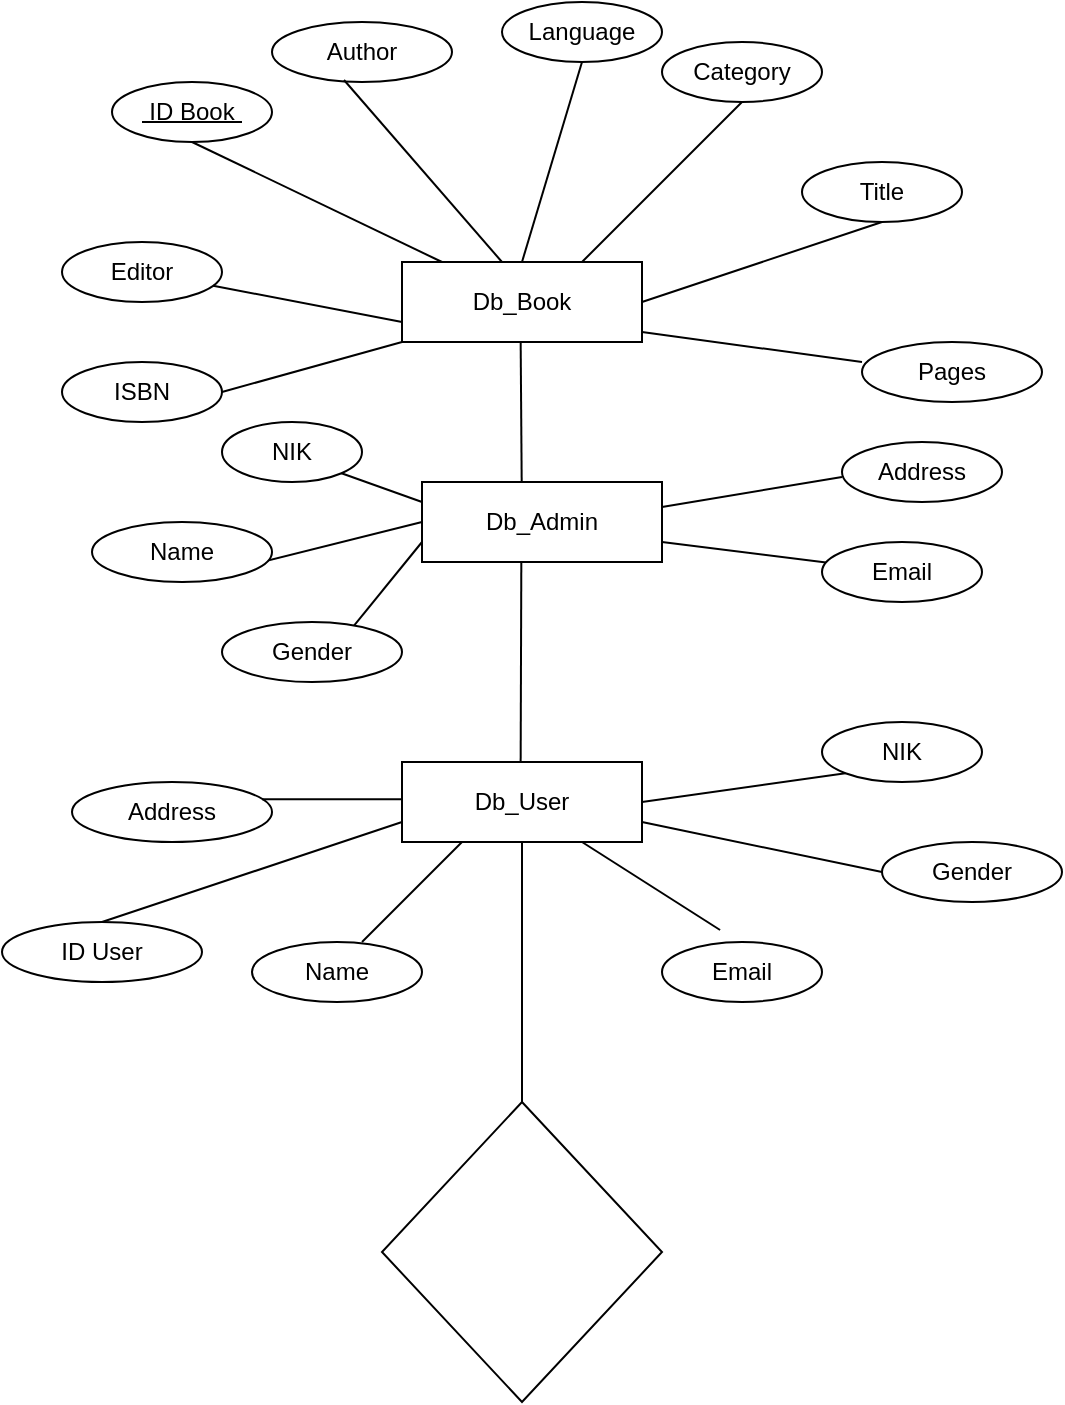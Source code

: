 <mxfile version="24.2.1" type="github">
  <diagram id="R2lEEEUBdFMjLlhIrx00" name="Page-1">
    <mxGraphModel dx="1483" dy="636" grid="1" gridSize="10" guides="1" tooltips="1" connect="1" arrows="1" fold="1" page="1" pageScale="1" pageWidth="850" pageHeight="1100" math="0" shadow="0" extFonts="Permanent Marker^https://fonts.googleapis.com/css?family=Permanent+Marker">
      <root>
        <mxCell id="0" />
        <mxCell id="1" parent="0" />
        <mxCell id="HTicSf9CymgbIxNVUdW1-2" value="Title" style="ellipse;whiteSpace=wrap;html=1;" vertex="1" parent="1">
          <mxGeometry x="690" y="100" width="80" height="30" as="geometry" />
        </mxCell>
        <mxCell id="HTicSf9CymgbIxNVUdW1-3" value="Author" style="ellipse;whiteSpace=wrap;html=1;" vertex="1" parent="1">
          <mxGeometry x="425" y="30" width="90" height="30" as="geometry" />
        </mxCell>
        <mxCell id="HTicSf9CymgbIxNVUdW1-4" value="Category" style="ellipse;whiteSpace=wrap;html=1;" vertex="1" parent="1">
          <mxGeometry x="620" y="40" width="80" height="30" as="geometry" />
        </mxCell>
        <mxCell id="HTicSf9CymgbIxNVUdW1-5" value="Editor" style="ellipse;whiteSpace=wrap;html=1;" vertex="1" parent="1">
          <mxGeometry x="320" y="140" width="80" height="30" as="geometry" />
        </mxCell>
        <mxCell id="HTicSf9CymgbIxNVUdW1-6" value="ISBN" style="ellipse;whiteSpace=wrap;html=1;" vertex="1" parent="1">
          <mxGeometry x="320" y="200" width="80" height="30" as="geometry" />
        </mxCell>
        <mxCell id="HTicSf9CymgbIxNVUdW1-8" value="Db_Book" style="whiteSpace=wrap;html=1;" vertex="1" parent="1">
          <mxGeometry x="490" y="150" width="120" height="40" as="geometry" />
        </mxCell>
        <mxCell id="HTicSf9CymgbIxNVUdW1-9" value="Pages" style="ellipse;whiteSpace=wrap;html=1;" vertex="1" parent="1">
          <mxGeometry x="720" y="190" width="90" height="30" as="geometry" />
        </mxCell>
        <mxCell id="HTicSf9CymgbIxNVUdW1-10" value="Language" style="ellipse;whiteSpace=wrap;html=1;" vertex="1" parent="1">
          <mxGeometry x="540" y="20" width="80" height="30" as="geometry" />
        </mxCell>
        <mxCell id="HTicSf9CymgbIxNVUdW1-12" value="" style="endArrow=none;html=1;rounded=0;" edge="1" parent="1" source="HTicSf9CymgbIxNVUdW1-5">
          <mxGeometry width="50" height="50" relative="1" as="geometry">
            <mxPoint x="440" y="230" as="sourcePoint" />
            <mxPoint x="490" y="180" as="targetPoint" />
          </mxGeometry>
        </mxCell>
        <mxCell id="HTicSf9CymgbIxNVUdW1-13" value="" style="endArrow=none;html=1;rounded=0;exitX=1;exitY=0.5;exitDx=0;exitDy=0;" edge="1" parent="1" source="HTicSf9CymgbIxNVUdW1-6">
          <mxGeometry width="50" height="50" relative="1" as="geometry">
            <mxPoint x="440" y="240" as="sourcePoint" />
            <mxPoint x="490" y="190" as="targetPoint" />
          </mxGeometry>
        </mxCell>
        <mxCell id="HTicSf9CymgbIxNVUdW1-14" value="" style="endArrow=none;html=1;rounded=0;entryX=0.5;entryY=0;entryDx=0;entryDy=0;exitX=0.5;exitY=1;exitDx=0;exitDy=0;" edge="1" parent="1" source="HTicSf9CymgbIxNVUdW1-10" target="HTicSf9CymgbIxNVUdW1-8">
          <mxGeometry width="50" height="50" relative="1" as="geometry">
            <mxPoint x="549.5" y="60" as="sourcePoint" />
            <mxPoint x="549.5" y="145" as="targetPoint" />
          </mxGeometry>
        </mxCell>
        <mxCell id="HTicSf9CymgbIxNVUdW1-15" value="" style="endArrow=none;html=1;rounded=0;entryX=0.5;entryY=1;entryDx=0;entryDy=0;" edge="1" parent="1" target="HTicSf9CymgbIxNVUdW1-7">
          <mxGeometry width="50" height="50" relative="1" as="geometry">
            <mxPoint x="510" y="150" as="sourcePoint" />
            <mxPoint x="510" y="80" as="targetPoint" />
          </mxGeometry>
        </mxCell>
        <mxCell id="HTicSf9CymgbIxNVUdW1-16" value="" style="endArrow=none;html=1;rounded=0;entryX=0.5;entryY=1;entryDx=0;entryDy=0;" edge="1" parent="1" target="HTicSf9CymgbIxNVUdW1-4">
          <mxGeometry width="50" height="50" relative="1" as="geometry">
            <mxPoint x="580" y="150" as="sourcePoint" />
            <mxPoint x="580" y="90" as="targetPoint" />
          </mxGeometry>
        </mxCell>
        <mxCell id="HTicSf9CymgbIxNVUdW1-19" value="" style="endArrow=none;html=1;rounded=0;entryX=0.4;entryY=0.967;entryDx=0;entryDy=0;entryPerimeter=0;" edge="1" parent="1" target="HTicSf9CymgbIxNVUdW1-3">
          <mxGeometry width="50" height="50" relative="1" as="geometry">
            <mxPoint x="540" y="150" as="sourcePoint" />
            <mxPoint x="470" y="70" as="targetPoint" />
          </mxGeometry>
        </mxCell>
        <mxCell id="HTicSf9CymgbIxNVUdW1-20" value="" style="endArrow=none;html=1;rounded=0;entryX=0.5;entryY=1;entryDx=0;entryDy=0;" edge="1" parent="1" target="HTicSf9CymgbIxNVUdW1-2">
          <mxGeometry width="50" height="50" relative="1" as="geometry">
            <mxPoint x="610" y="170" as="sourcePoint" />
            <mxPoint x="660" y="120" as="targetPoint" />
          </mxGeometry>
        </mxCell>
        <mxCell id="HTicSf9CymgbIxNVUdW1-22" value="" style="endArrow=none;html=1;rounded=0;exitX=1;exitY=0.75;exitDx=0;exitDy=0;" edge="1" parent="1">
          <mxGeometry width="50" height="50" relative="1" as="geometry">
            <mxPoint x="610" y="185" as="sourcePoint" />
            <mxPoint x="720" y="200" as="targetPoint" />
          </mxGeometry>
        </mxCell>
        <mxCell id="HTicSf9CymgbIxNVUdW1-7" value="ID Book" style="ellipse;whiteSpace=wrap;html=1;" vertex="1" parent="1">
          <mxGeometry x="345" y="60" width="80" height="30" as="geometry" />
        </mxCell>
        <mxCell id="HTicSf9CymgbIxNVUdW1-25" value="" style="endArrow=none;html=1;rounded=0;" edge="1" parent="1">
          <mxGeometry width="50" height="50" relative="1" as="geometry">
            <mxPoint x="360" y="80" as="sourcePoint" />
            <mxPoint x="410" y="80" as="targetPoint" />
          </mxGeometry>
        </mxCell>
        <mxCell id="HTicSf9CymgbIxNVUdW1-26" value="" style="endArrow=none;html=1;rounded=0;" edge="1" parent="1">
          <mxGeometry width="50" height="50" relative="1" as="geometry">
            <mxPoint x="549.33" y="190" as="sourcePoint" />
            <mxPoint x="549.851" y="260" as="targetPoint" />
          </mxGeometry>
        </mxCell>
        <mxCell id="HTicSf9CymgbIxNVUdW1-27" value="Db_Admin" style="rounded=0;whiteSpace=wrap;html=1;" vertex="1" parent="1">
          <mxGeometry x="500" y="260" width="120" height="40" as="geometry" />
        </mxCell>
        <mxCell id="HTicSf9CymgbIxNVUdW1-28" value="" style="endArrow=none;html=1;rounded=0;entryX=0;entryY=0.5;entryDx=0;entryDy=0;exitX=0.5;exitY=1;exitDx=0;exitDy=0;" edge="1" parent="1" source="HTicSf9CymgbIxNVUdW1-29" target="HTicSf9CymgbIxNVUdW1-27">
          <mxGeometry width="50" height="50" relative="1" as="geometry">
            <mxPoint x="420" y="340" as="sourcePoint" />
            <mxPoint x="490" y="340" as="targetPoint" />
          </mxGeometry>
        </mxCell>
        <mxCell id="HTicSf9CymgbIxNVUdW1-29" value="Name" style="ellipse;whiteSpace=wrap;html=1;" vertex="1" parent="1">
          <mxGeometry x="335" y="280" width="90" height="30" as="geometry" />
        </mxCell>
        <mxCell id="HTicSf9CymgbIxNVUdW1-30" value="NIK" style="ellipse;whiteSpace=wrap;html=1;" vertex="1" parent="1">
          <mxGeometry x="400" y="230" width="70" height="30" as="geometry" />
        </mxCell>
        <mxCell id="HTicSf9CymgbIxNVUdW1-33" value="Address" style="ellipse;whiteSpace=wrap;html=1;" vertex="1" parent="1">
          <mxGeometry x="710" y="240" width="80" height="30" as="geometry" />
        </mxCell>
        <mxCell id="HTicSf9CymgbIxNVUdW1-34" value="Email" style="ellipse;whiteSpace=wrap;html=1;" vertex="1" parent="1">
          <mxGeometry x="700" y="290" width="80" height="30" as="geometry" />
        </mxCell>
        <mxCell id="HTicSf9CymgbIxNVUdW1-36" value="" style="endArrow=none;html=1;rounded=0;exitX=1;exitY=0.75;exitDx=0;exitDy=0;" edge="1" parent="1" source="HTicSf9CymgbIxNVUdW1-27" target="HTicSf9CymgbIxNVUdW1-34">
          <mxGeometry width="50" height="50" relative="1" as="geometry">
            <mxPoint x="620" y="409.33" as="sourcePoint" />
            <mxPoint x="730" y="530" as="targetPoint" />
          </mxGeometry>
        </mxCell>
        <mxCell id="HTicSf9CymgbIxNVUdW1-38" value="" style="endArrow=none;html=1;rounded=0;exitX=1;exitY=1;exitDx=0;exitDy=0;entryX=0;entryY=0.25;entryDx=0;entryDy=0;" edge="1" parent="1" source="HTicSf9CymgbIxNVUdW1-30" target="HTicSf9CymgbIxNVUdW1-27">
          <mxGeometry width="50" height="50" relative="1" as="geometry">
            <mxPoint x="470" y="400" as="sourcePoint" />
            <mxPoint x="460" y="285" as="targetPoint" />
          </mxGeometry>
        </mxCell>
        <mxCell id="HTicSf9CymgbIxNVUdW1-40" value="Db_User" style="rounded=0;whiteSpace=wrap;html=1;" vertex="1" parent="1">
          <mxGeometry x="490" y="400" width="120" height="40" as="geometry" />
        </mxCell>
        <mxCell id="HTicSf9CymgbIxNVUdW1-41" value="" style="endArrow=none;html=1;rounded=0;" edge="1" parent="1">
          <mxGeometry width="50" height="50" relative="1" as="geometry">
            <mxPoint x="549.33" y="400" as="sourcePoint" />
            <mxPoint x="549.66" y="300" as="targetPoint" />
          </mxGeometry>
        </mxCell>
        <mxCell id="HTicSf9CymgbIxNVUdW1-42" value="ID User" style="ellipse;whiteSpace=wrap;html=1;" vertex="1" parent="1">
          <mxGeometry x="290" y="480" width="100" height="30" as="geometry" />
        </mxCell>
        <mxCell id="HTicSf9CymgbIxNVUdW1-43" value="" style="endArrow=none;html=1;rounded=0;exitX=1;exitY=0.25;exitDx=0;exitDy=0;entryX=0.886;entryY=1.133;entryDx=0;entryDy=0;entryPerimeter=0;" edge="1" parent="1">
          <mxGeometry width="50" height="50" relative="1" as="geometry">
            <mxPoint x="463.68" y="334.68" as="sourcePoint" />
            <mxPoint x="500.0" y="290.0" as="targetPoint" />
          </mxGeometry>
        </mxCell>
        <mxCell id="HTicSf9CymgbIxNVUdW1-31" value="Gender" style="ellipse;whiteSpace=wrap;html=1;" vertex="1" parent="1">
          <mxGeometry x="400" y="330" width="90" height="30" as="geometry" />
        </mxCell>
        <mxCell id="HTicSf9CymgbIxNVUdW1-46" value="" style="endArrow=none;html=1;rounded=0;entryX=0;entryY=0.5;entryDx=0;entryDy=0;" edge="1" parent="1">
          <mxGeometry width="50" height="50" relative="1" as="geometry">
            <mxPoint x="620" y="272.5" as="sourcePoint" />
            <mxPoint x="710" y="257.5" as="targetPoint" />
          </mxGeometry>
        </mxCell>
        <mxCell id="HTicSf9CymgbIxNVUdW1-51" value="Name" style="ellipse;whiteSpace=wrap;html=1;" vertex="1" parent="1">
          <mxGeometry x="415" y="490" width="85" height="30" as="geometry" />
        </mxCell>
        <mxCell id="HTicSf9CymgbIxNVUdW1-52" value="NIK" style="ellipse;whiteSpace=wrap;html=1;" vertex="1" parent="1">
          <mxGeometry x="700" y="380" width="80" height="30" as="geometry" />
        </mxCell>
        <mxCell id="HTicSf9CymgbIxNVUdW1-53" value="Gender" style="ellipse;whiteSpace=wrap;html=1;" vertex="1" parent="1">
          <mxGeometry x="730" y="440" width="90" height="30" as="geometry" />
        </mxCell>
        <mxCell id="HTicSf9CymgbIxNVUdW1-54" value="Email" style="ellipse;whiteSpace=wrap;html=1;" vertex="1" parent="1">
          <mxGeometry x="620" y="490" width="80" height="30" as="geometry" />
        </mxCell>
        <mxCell id="HTicSf9CymgbIxNVUdW1-55" value="Address" style="ellipse;whiteSpace=wrap;html=1;" vertex="1" parent="1">
          <mxGeometry x="325" y="410" width="100" height="30" as="geometry" />
        </mxCell>
        <mxCell id="HTicSf9CymgbIxNVUdW1-56" value="" style="endArrow=none;html=1;rounded=0;" edge="1" parent="1">
          <mxGeometry width="50" height="50" relative="1" as="geometry">
            <mxPoint x="470" y="490" as="sourcePoint" />
            <mxPoint x="520" y="440" as="targetPoint" />
          </mxGeometry>
        </mxCell>
        <mxCell id="HTicSf9CymgbIxNVUdW1-57" value="" style="endArrow=none;html=1;rounded=0;" edge="1" parent="1">
          <mxGeometry width="50" height="50" relative="1" as="geometry">
            <mxPoint x="420" y="418.67" as="sourcePoint" />
            <mxPoint x="490" y="418.67" as="targetPoint" />
          </mxGeometry>
        </mxCell>
        <mxCell id="HTicSf9CymgbIxNVUdW1-59" value="" style="endArrow=none;html=1;rounded=0;exitX=0.5;exitY=0;exitDx=0;exitDy=0;" edge="1" parent="1" source="HTicSf9CymgbIxNVUdW1-42">
          <mxGeometry width="50" height="50" relative="1" as="geometry">
            <mxPoint x="440" y="480" as="sourcePoint" />
            <mxPoint x="490" y="430" as="targetPoint" />
          </mxGeometry>
        </mxCell>
        <mxCell id="HTicSf9CymgbIxNVUdW1-61" value="" style="endArrow=none;html=1;rounded=0;exitX=1;exitY=0.5;exitDx=0;exitDy=0;entryX=0;entryY=1;entryDx=0;entryDy=0;" edge="1" parent="1" source="HTicSf9CymgbIxNVUdW1-40" target="HTicSf9CymgbIxNVUdW1-52">
          <mxGeometry width="50" height="50" relative="1" as="geometry">
            <mxPoint x="600" y="450" as="sourcePoint" />
            <mxPoint x="690" y="430" as="targetPoint" />
          </mxGeometry>
        </mxCell>
        <mxCell id="HTicSf9CymgbIxNVUdW1-62" value="" style="endArrow=none;html=1;rounded=0;entryX=0;entryY=0.5;entryDx=0;entryDy=0;" edge="1" parent="1" target="HTicSf9CymgbIxNVUdW1-53">
          <mxGeometry width="50" height="50" relative="1" as="geometry">
            <mxPoint x="610" y="430" as="sourcePoint" />
            <mxPoint x="770" y="450" as="targetPoint" />
          </mxGeometry>
        </mxCell>
        <mxCell id="HTicSf9CymgbIxNVUdW1-64" value="" style="endArrow=none;html=1;rounded=0;exitX=0.363;exitY=-0.2;exitDx=0;exitDy=0;exitPerimeter=0;" edge="1" parent="1" source="HTicSf9CymgbIxNVUdW1-54">
          <mxGeometry width="50" height="50" relative="1" as="geometry">
            <mxPoint x="620" y="500" as="sourcePoint" />
            <mxPoint x="580" y="440" as="targetPoint" />
          </mxGeometry>
        </mxCell>
        <mxCell id="HTicSf9CymgbIxNVUdW1-66" value="" style="endArrow=none;html=1;rounded=0;entryX=0.5;entryY=1;entryDx=0;entryDy=0;" edge="1" parent="1" target="HTicSf9CymgbIxNVUdW1-40">
          <mxGeometry width="50" height="50" relative="1" as="geometry">
            <mxPoint x="550" y="580" as="sourcePoint" />
            <mxPoint x="559.33" y="440" as="targetPoint" />
          </mxGeometry>
        </mxCell>
        <mxCell id="HTicSf9CymgbIxNVUdW1-67" value="" style="rhombus;whiteSpace=wrap;html=1;" vertex="1" parent="1">
          <mxGeometry x="480" y="570" width="140" height="150" as="geometry" />
        </mxCell>
      </root>
    </mxGraphModel>
  </diagram>
</mxfile>
